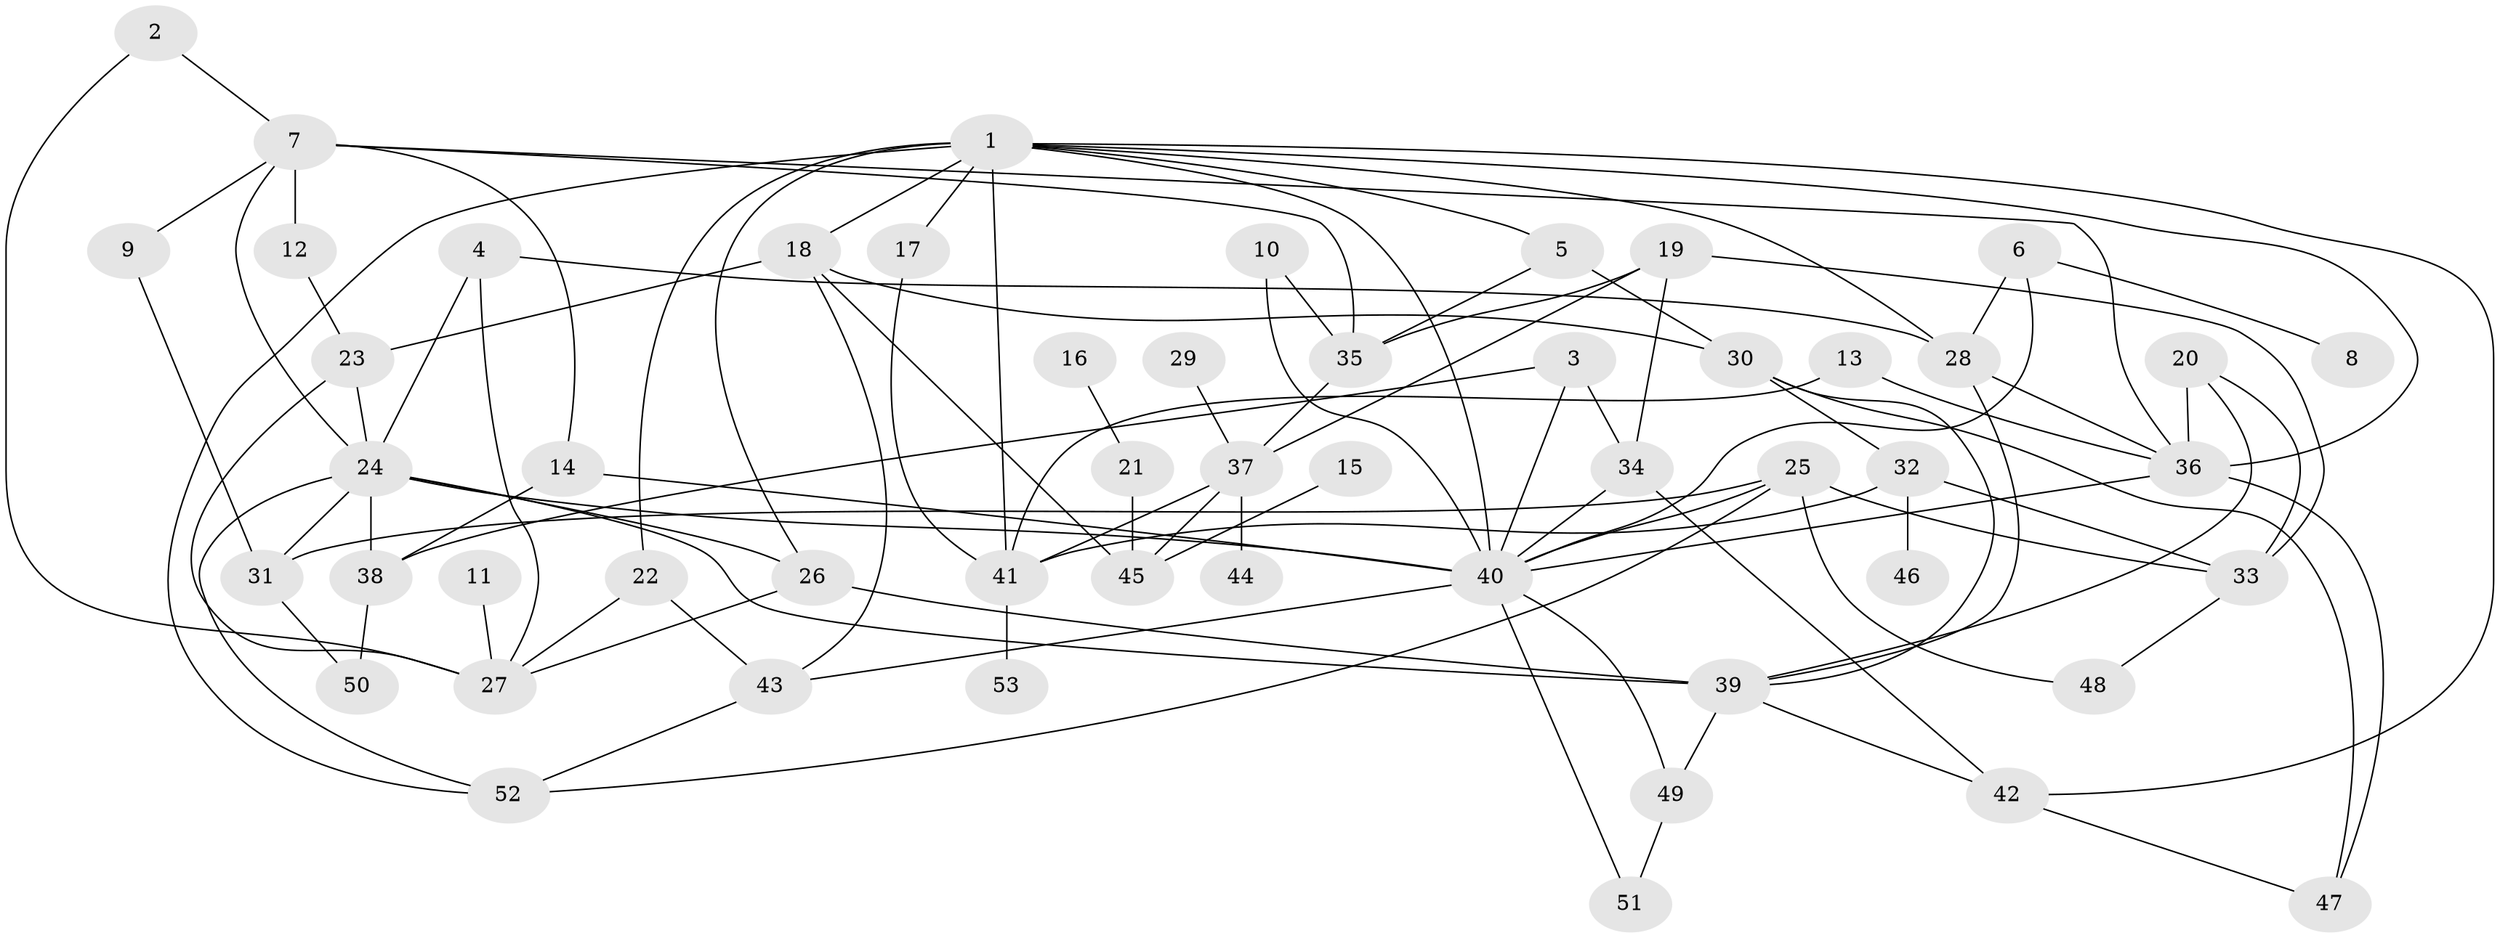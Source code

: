 // original degree distribution, {5: 0.05660377358490566, 6: 0.05660377358490566, 10: 0.009433962264150943, 3: 0.2641509433962264, 4: 0.11320754716981132, 2: 0.32075471698113206, 9: 0.009433962264150943, 8: 0.009433962264150943, 1: 0.16037735849056603}
// Generated by graph-tools (version 1.1) at 2025/25/03/09/25 03:25:29]
// undirected, 53 vertices, 100 edges
graph export_dot {
graph [start="1"]
  node [color=gray90,style=filled];
  1;
  2;
  3;
  4;
  5;
  6;
  7;
  8;
  9;
  10;
  11;
  12;
  13;
  14;
  15;
  16;
  17;
  18;
  19;
  20;
  21;
  22;
  23;
  24;
  25;
  26;
  27;
  28;
  29;
  30;
  31;
  32;
  33;
  34;
  35;
  36;
  37;
  38;
  39;
  40;
  41;
  42;
  43;
  44;
  45;
  46;
  47;
  48;
  49;
  50;
  51;
  52;
  53;
  1 -- 5 [weight=1.0];
  1 -- 17 [weight=1.0];
  1 -- 18 [weight=1.0];
  1 -- 22 [weight=1.0];
  1 -- 26 [weight=1.0];
  1 -- 28 [weight=1.0];
  1 -- 36 [weight=1.0];
  1 -- 40 [weight=1.0];
  1 -- 41 [weight=1.0];
  1 -- 42 [weight=1.0];
  1 -- 52 [weight=1.0];
  2 -- 7 [weight=1.0];
  2 -- 27 [weight=1.0];
  3 -- 34 [weight=1.0];
  3 -- 38 [weight=1.0];
  3 -- 40 [weight=1.0];
  4 -- 24 [weight=1.0];
  4 -- 27 [weight=1.0];
  4 -- 28 [weight=1.0];
  5 -- 30 [weight=1.0];
  5 -- 35 [weight=1.0];
  6 -- 8 [weight=1.0];
  6 -- 28 [weight=1.0];
  6 -- 40 [weight=1.0];
  7 -- 9 [weight=1.0];
  7 -- 12 [weight=1.0];
  7 -- 14 [weight=1.0];
  7 -- 24 [weight=1.0];
  7 -- 35 [weight=1.0];
  7 -- 36 [weight=1.0];
  9 -- 31 [weight=1.0];
  10 -- 35 [weight=1.0];
  10 -- 40 [weight=1.0];
  11 -- 27 [weight=1.0];
  12 -- 23 [weight=1.0];
  13 -- 36 [weight=1.0];
  13 -- 41 [weight=1.0];
  14 -- 38 [weight=1.0];
  14 -- 40 [weight=1.0];
  15 -- 45 [weight=1.0];
  16 -- 21 [weight=1.0];
  17 -- 41 [weight=1.0];
  18 -- 23 [weight=1.0];
  18 -- 30 [weight=1.0];
  18 -- 43 [weight=1.0];
  18 -- 45 [weight=1.0];
  19 -- 33 [weight=1.0];
  19 -- 34 [weight=1.0];
  19 -- 35 [weight=1.0];
  19 -- 37 [weight=1.0];
  20 -- 33 [weight=1.0];
  20 -- 36 [weight=1.0];
  20 -- 39 [weight=1.0];
  21 -- 45 [weight=1.0];
  22 -- 27 [weight=1.0];
  22 -- 43 [weight=1.0];
  23 -- 24 [weight=1.0];
  23 -- 27 [weight=1.0];
  24 -- 26 [weight=1.0];
  24 -- 31 [weight=1.0];
  24 -- 38 [weight=1.0];
  24 -- 39 [weight=1.0];
  24 -- 40 [weight=1.0];
  24 -- 52 [weight=1.0];
  25 -- 31 [weight=1.0];
  25 -- 33 [weight=1.0];
  25 -- 40 [weight=1.0];
  25 -- 48 [weight=1.0];
  25 -- 52 [weight=1.0];
  26 -- 27 [weight=1.0];
  26 -- 39 [weight=1.0];
  28 -- 36 [weight=1.0];
  28 -- 39 [weight=1.0];
  29 -- 37 [weight=1.0];
  30 -- 32 [weight=1.0];
  30 -- 39 [weight=1.0];
  30 -- 47 [weight=1.0];
  31 -- 50 [weight=1.0];
  32 -- 33 [weight=1.0];
  32 -- 41 [weight=2.0];
  32 -- 46 [weight=1.0];
  33 -- 48 [weight=1.0];
  34 -- 40 [weight=1.0];
  34 -- 42 [weight=1.0];
  35 -- 37 [weight=1.0];
  36 -- 40 [weight=1.0];
  36 -- 47 [weight=1.0];
  37 -- 41 [weight=1.0];
  37 -- 44 [weight=2.0];
  37 -- 45 [weight=1.0];
  38 -- 50 [weight=1.0];
  39 -- 42 [weight=1.0];
  39 -- 49 [weight=1.0];
  40 -- 43 [weight=1.0];
  40 -- 49 [weight=1.0];
  40 -- 51 [weight=1.0];
  41 -- 53 [weight=1.0];
  42 -- 47 [weight=1.0];
  43 -- 52 [weight=1.0];
  49 -- 51 [weight=1.0];
}
